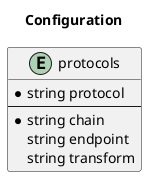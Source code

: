@startuml

title Configuration

entity protocols {
  * string protocol
  ---
  * string chain
  string endpoint
  string transform
}


@enduml
